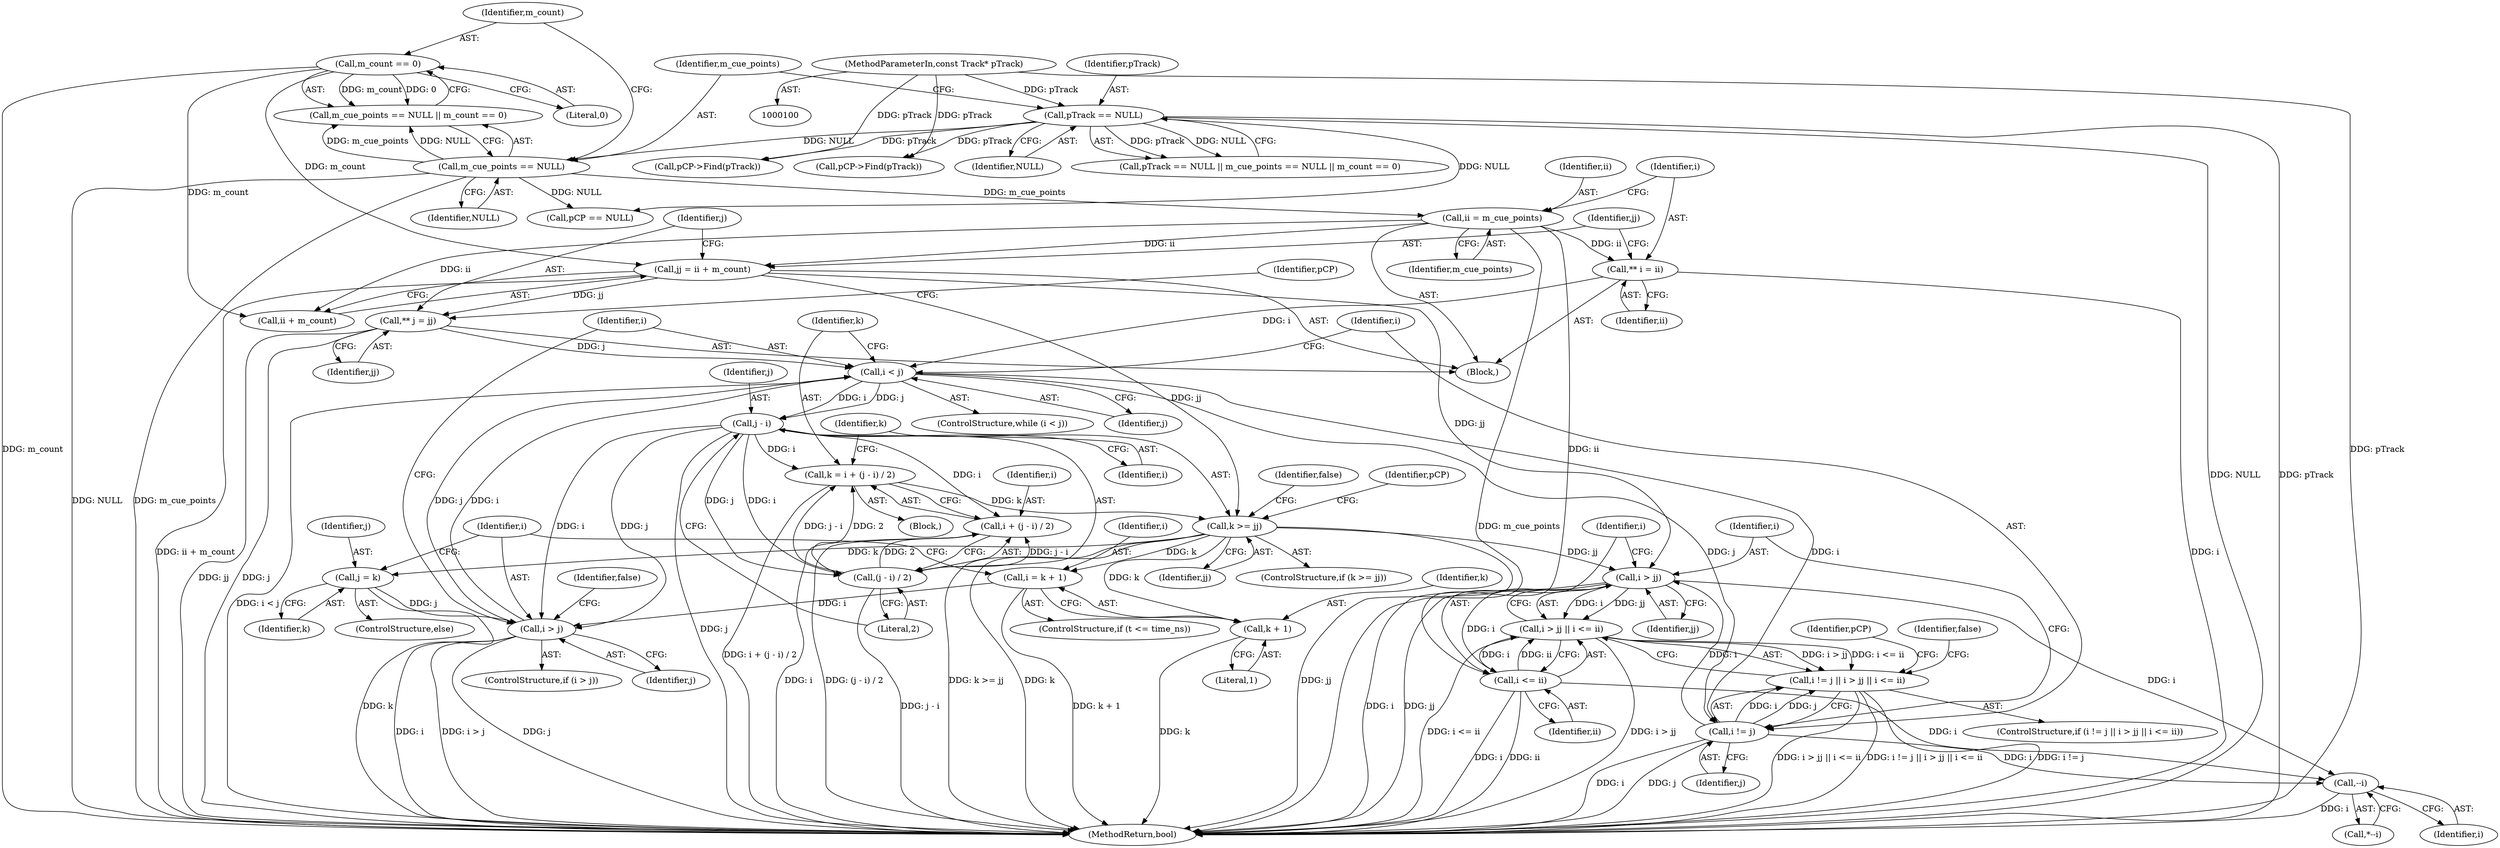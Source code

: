digraph "0_Android_cc274e2abe8b2a6698a5c47d8aa4bb45f1f9538d_9@pointer" {
"1000165" [label="(Call,i < j)"];
"1000213" [label="(Call,i > j)"];
"1000203" [label="(Call,i = k + 1)"];
"1000179" [label="(Call,k >= jj)"];
"1000169" [label="(Call,k = i + (j - i) / 2)"];
"1000174" [label="(Call,j - i)"];
"1000165" [label="(Call,i < j)"];
"1000128" [label="(Call,** i = ii)"];
"1000124" [label="(Call,ii = m_cue_points)"];
"1000116" [label="(Call,m_cue_points == NULL)"];
"1000112" [label="(Call,pTrack == NULL)"];
"1000102" [label="(MethodParameterIn,const Track* pTrack)"];
"1000137" [label="(Call,** j = jj)"];
"1000131" [label="(Call,jj = ii + m_count)"];
"1000119" [label="(Call,m_count == 0)"];
"1000173" [label="(Call,(j - i) / 2)"];
"1000209" [label="(Call,j = k)"];
"1000220" [label="(Call,i != j)"];
"1000219" [label="(Call,i != j || i > jj || i <= ii)"];
"1000224" [label="(Call,i > jj)"];
"1000223" [label="(Call,i > jj || i <= ii)"];
"1000227" [label="(Call,i <= ii)"];
"1000235" [label="(Call,--i)"];
"1000205" [label="(Call,k + 1)"];
"1000171" [label="(Call,i + (j - i) / 2)"];
"1000256" [label="(MethodReturn,bool)"];
"1000105" [label="(Block,)"];
"1000130" [label="(Identifier,ii)"];
"1000113" [label="(Identifier,pTrack)"];
"1000203" [label="(Call,i = k + 1)"];
"1000131" [label="(Call,jj = ii + m_count)"];
"1000145" [label="(Call,pCP == NULL)"];
"1000219" [label="(Call,i != j || i > jj || i <= ii)"];
"1000172" [label="(Identifier,i)"];
"1000185" [label="(Identifier,pCP)"];
"1000165" [label="(Call,i < j)"];
"1000209" [label="(Call,j = k)"];
"1000115" [label="(Call,m_cue_points == NULL || m_count == 0)"];
"1000183" [label="(Identifier,false)"];
"1000119" [label="(Call,m_count == 0)"];
"1000212" [label="(ControlStructure,if (i > j))"];
"1000224" [label="(Call,i > jj)"];
"1000235" [label="(Call,--i)"];
"1000222" [label="(Identifier,j)"];
"1000233" [label="(Identifier,pCP)"];
"1000236" [label="(Identifier,i)"];
"1000170" [label="(Identifier,k)"];
"1000137" [label="(Call,** j = jj)"];
"1000221" [label="(Identifier,i)"];
"1000234" [label="(Call,*--i)"];
"1000199" [label="(ControlStructure,if (t <= time_ns))"];
"1000175" [label="(Identifier,j)"];
"1000164" [label="(ControlStructure,while (i < j))"];
"1000206" [label="(Identifier,k)"];
"1000168" [label="(Block,)"];
"1000204" [label="(Identifier,i)"];
"1000250" [label="(Call,pCP->Find(pTrack))"];
"1000176" [label="(Identifier,i)"];
"1000218" [label="(ControlStructure,if (i != j || i > jj || i <= ii))"];
"1000124" [label="(Call,ii = m_cue_points)"];
"1000226" [label="(Identifier,jj)"];
"1000177" [label="(Literal,2)"];
"1000166" [label="(Identifier,i)"];
"1000114" [label="(Identifier,NULL)"];
"1000126" [label="(Identifier,m_cue_points)"];
"1000181" [label="(Identifier,jj)"];
"1000116" [label="(Call,m_cue_points == NULL)"];
"1000180" [label="(Identifier,k)"];
"1000167" [label="(Identifier,j)"];
"1000125" [label="(Identifier,ii)"];
"1000138" [label="(Identifier,j)"];
"1000214" [label="(Identifier,i)"];
"1000132" [label="(Identifier,jj)"];
"1000117" [label="(Identifier,m_cue_points)"];
"1000111" [label="(Call,pTrack == NULL || m_cue_points == NULL || m_count == 0)"];
"1000178" [label="(ControlStructure,if (k >= jj))"];
"1000174" [label="(Call,j - i)"];
"1000227" [label="(Call,i <= ii)"];
"1000220" [label="(Call,i != j)"];
"1000208" [label="(ControlStructure,else)"];
"1000128" [label="(Call,** i = ii)"];
"1000225" [label="(Identifier,i)"];
"1000223" [label="(Call,i > jj || i <= ii)"];
"1000229" [label="(Identifier,ii)"];
"1000158" [label="(Call,pCP->Find(pTrack))"];
"1000112" [label="(Call,pTrack == NULL)"];
"1000139" [label="(Identifier,jj)"];
"1000169" [label="(Call,k = i + (j - i) / 2)"];
"1000211" [label="(Identifier,k)"];
"1000171" [label="(Call,i + (j - i) / 2)"];
"1000231" [label="(Identifier,false)"];
"1000213" [label="(Call,i > j)"];
"1000120" [label="(Identifier,m_count)"];
"1000173" [label="(Call,(j - i) / 2)"];
"1000215" [label="(Identifier,j)"];
"1000207" [label="(Literal,1)"];
"1000179" [label="(Call,k >= jj)"];
"1000205" [label="(Call,k + 1)"];
"1000141" [label="(Identifier,pCP)"];
"1000129" [label="(Identifier,i)"];
"1000133" [label="(Call,ii + m_count)"];
"1000118" [label="(Identifier,NULL)"];
"1000121" [label="(Literal,0)"];
"1000102" [label="(MethodParameterIn,const Track* pTrack)"];
"1000210" [label="(Identifier,j)"];
"1000217" [label="(Identifier,false)"];
"1000228" [label="(Identifier,i)"];
"1000165" -> "1000164"  [label="AST: "];
"1000165" -> "1000167"  [label="CFG: "];
"1000166" -> "1000165"  [label="AST: "];
"1000167" -> "1000165"  [label="AST: "];
"1000170" -> "1000165"  [label="CFG: "];
"1000221" -> "1000165"  [label="CFG: "];
"1000165" -> "1000256"  [label="DDG: i < j"];
"1000213" -> "1000165"  [label="DDG: i"];
"1000213" -> "1000165"  [label="DDG: j"];
"1000128" -> "1000165"  [label="DDG: i"];
"1000137" -> "1000165"  [label="DDG: j"];
"1000165" -> "1000174"  [label="DDG: j"];
"1000165" -> "1000174"  [label="DDG: i"];
"1000165" -> "1000220"  [label="DDG: i"];
"1000165" -> "1000220"  [label="DDG: j"];
"1000213" -> "1000212"  [label="AST: "];
"1000213" -> "1000215"  [label="CFG: "];
"1000214" -> "1000213"  [label="AST: "];
"1000215" -> "1000213"  [label="AST: "];
"1000166" -> "1000213"  [label="CFG: "];
"1000217" -> "1000213"  [label="CFG: "];
"1000213" -> "1000256"  [label="DDG: i"];
"1000213" -> "1000256"  [label="DDG: i > j"];
"1000213" -> "1000256"  [label="DDG: j"];
"1000203" -> "1000213"  [label="DDG: i"];
"1000174" -> "1000213"  [label="DDG: i"];
"1000174" -> "1000213"  [label="DDG: j"];
"1000209" -> "1000213"  [label="DDG: j"];
"1000203" -> "1000199"  [label="AST: "];
"1000203" -> "1000205"  [label="CFG: "];
"1000204" -> "1000203"  [label="AST: "];
"1000205" -> "1000203"  [label="AST: "];
"1000214" -> "1000203"  [label="CFG: "];
"1000203" -> "1000256"  [label="DDG: k + 1"];
"1000179" -> "1000203"  [label="DDG: k"];
"1000179" -> "1000178"  [label="AST: "];
"1000179" -> "1000181"  [label="CFG: "];
"1000180" -> "1000179"  [label="AST: "];
"1000181" -> "1000179"  [label="AST: "];
"1000183" -> "1000179"  [label="CFG: "];
"1000185" -> "1000179"  [label="CFG: "];
"1000179" -> "1000256"  [label="DDG: jj"];
"1000179" -> "1000256"  [label="DDG: k >= jj"];
"1000179" -> "1000256"  [label="DDG: k"];
"1000169" -> "1000179"  [label="DDG: k"];
"1000131" -> "1000179"  [label="DDG: jj"];
"1000179" -> "1000205"  [label="DDG: k"];
"1000179" -> "1000209"  [label="DDG: k"];
"1000179" -> "1000224"  [label="DDG: jj"];
"1000169" -> "1000168"  [label="AST: "];
"1000169" -> "1000171"  [label="CFG: "];
"1000170" -> "1000169"  [label="AST: "];
"1000171" -> "1000169"  [label="AST: "];
"1000180" -> "1000169"  [label="CFG: "];
"1000169" -> "1000256"  [label="DDG: i + (j - i) / 2"];
"1000174" -> "1000169"  [label="DDG: i"];
"1000173" -> "1000169"  [label="DDG: j - i"];
"1000173" -> "1000169"  [label="DDG: 2"];
"1000174" -> "1000173"  [label="AST: "];
"1000174" -> "1000176"  [label="CFG: "];
"1000175" -> "1000174"  [label="AST: "];
"1000176" -> "1000174"  [label="AST: "];
"1000177" -> "1000174"  [label="CFG: "];
"1000174" -> "1000256"  [label="DDG: j"];
"1000174" -> "1000171"  [label="DDG: i"];
"1000174" -> "1000173"  [label="DDG: j"];
"1000174" -> "1000173"  [label="DDG: i"];
"1000128" -> "1000105"  [label="AST: "];
"1000128" -> "1000130"  [label="CFG: "];
"1000129" -> "1000128"  [label="AST: "];
"1000130" -> "1000128"  [label="AST: "];
"1000132" -> "1000128"  [label="CFG: "];
"1000128" -> "1000256"  [label="DDG: i"];
"1000124" -> "1000128"  [label="DDG: ii"];
"1000124" -> "1000105"  [label="AST: "];
"1000124" -> "1000126"  [label="CFG: "];
"1000125" -> "1000124"  [label="AST: "];
"1000126" -> "1000124"  [label="AST: "];
"1000129" -> "1000124"  [label="CFG: "];
"1000124" -> "1000256"  [label="DDG: m_cue_points"];
"1000116" -> "1000124"  [label="DDG: m_cue_points"];
"1000124" -> "1000131"  [label="DDG: ii"];
"1000124" -> "1000133"  [label="DDG: ii"];
"1000124" -> "1000227"  [label="DDG: ii"];
"1000116" -> "1000115"  [label="AST: "];
"1000116" -> "1000118"  [label="CFG: "];
"1000117" -> "1000116"  [label="AST: "];
"1000118" -> "1000116"  [label="AST: "];
"1000120" -> "1000116"  [label="CFG: "];
"1000115" -> "1000116"  [label="CFG: "];
"1000116" -> "1000256"  [label="DDG: NULL"];
"1000116" -> "1000256"  [label="DDG: m_cue_points"];
"1000116" -> "1000115"  [label="DDG: m_cue_points"];
"1000116" -> "1000115"  [label="DDG: NULL"];
"1000112" -> "1000116"  [label="DDG: NULL"];
"1000116" -> "1000145"  [label="DDG: NULL"];
"1000112" -> "1000111"  [label="AST: "];
"1000112" -> "1000114"  [label="CFG: "];
"1000113" -> "1000112"  [label="AST: "];
"1000114" -> "1000112"  [label="AST: "];
"1000117" -> "1000112"  [label="CFG: "];
"1000111" -> "1000112"  [label="CFG: "];
"1000112" -> "1000256"  [label="DDG: NULL"];
"1000112" -> "1000256"  [label="DDG: pTrack"];
"1000112" -> "1000111"  [label="DDG: pTrack"];
"1000112" -> "1000111"  [label="DDG: NULL"];
"1000102" -> "1000112"  [label="DDG: pTrack"];
"1000112" -> "1000145"  [label="DDG: NULL"];
"1000112" -> "1000158"  [label="DDG: pTrack"];
"1000112" -> "1000250"  [label="DDG: pTrack"];
"1000102" -> "1000100"  [label="AST: "];
"1000102" -> "1000256"  [label="DDG: pTrack"];
"1000102" -> "1000158"  [label="DDG: pTrack"];
"1000102" -> "1000250"  [label="DDG: pTrack"];
"1000137" -> "1000105"  [label="AST: "];
"1000137" -> "1000139"  [label="CFG: "];
"1000138" -> "1000137"  [label="AST: "];
"1000139" -> "1000137"  [label="AST: "];
"1000141" -> "1000137"  [label="CFG: "];
"1000137" -> "1000256"  [label="DDG: jj"];
"1000137" -> "1000256"  [label="DDG: j"];
"1000131" -> "1000137"  [label="DDG: jj"];
"1000131" -> "1000105"  [label="AST: "];
"1000131" -> "1000133"  [label="CFG: "];
"1000132" -> "1000131"  [label="AST: "];
"1000133" -> "1000131"  [label="AST: "];
"1000138" -> "1000131"  [label="CFG: "];
"1000131" -> "1000256"  [label="DDG: ii + m_count"];
"1000119" -> "1000131"  [label="DDG: m_count"];
"1000131" -> "1000224"  [label="DDG: jj"];
"1000119" -> "1000115"  [label="AST: "];
"1000119" -> "1000121"  [label="CFG: "];
"1000120" -> "1000119"  [label="AST: "];
"1000121" -> "1000119"  [label="AST: "];
"1000115" -> "1000119"  [label="CFG: "];
"1000119" -> "1000256"  [label="DDG: m_count"];
"1000119" -> "1000115"  [label="DDG: m_count"];
"1000119" -> "1000115"  [label="DDG: 0"];
"1000119" -> "1000133"  [label="DDG: m_count"];
"1000173" -> "1000171"  [label="AST: "];
"1000173" -> "1000177"  [label="CFG: "];
"1000177" -> "1000173"  [label="AST: "];
"1000171" -> "1000173"  [label="CFG: "];
"1000173" -> "1000256"  [label="DDG: j - i"];
"1000173" -> "1000171"  [label="DDG: j - i"];
"1000173" -> "1000171"  [label="DDG: 2"];
"1000209" -> "1000208"  [label="AST: "];
"1000209" -> "1000211"  [label="CFG: "];
"1000210" -> "1000209"  [label="AST: "];
"1000211" -> "1000209"  [label="AST: "];
"1000214" -> "1000209"  [label="CFG: "];
"1000209" -> "1000256"  [label="DDG: k"];
"1000220" -> "1000219"  [label="AST: "];
"1000220" -> "1000222"  [label="CFG: "];
"1000221" -> "1000220"  [label="AST: "];
"1000222" -> "1000220"  [label="AST: "];
"1000225" -> "1000220"  [label="CFG: "];
"1000219" -> "1000220"  [label="CFG: "];
"1000220" -> "1000256"  [label="DDG: j"];
"1000220" -> "1000256"  [label="DDG: i"];
"1000220" -> "1000219"  [label="DDG: i"];
"1000220" -> "1000219"  [label="DDG: j"];
"1000220" -> "1000224"  [label="DDG: i"];
"1000220" -> "1000235"  [label="DDG: i"];
"1000219" -> "1000218"  [label="AST: "];
"1000219" -> "1000223"  [label="CFG: "];
"1000223" -> "1000219"  [label="AST: "];
"1000231" -> "1000219"  [label="CFG: "];
"1000233" -> "1000219"  [label="CFG: "];
"1000219" -> "1000256"  [label="DDG: i > jj || i <= ii"];
"1000219" -> "1000256"  [label="DDG: i != j || i > jj || i <= ii"];
"1000219" -> "1000256"  [label="DDG: i != j"];
"1000223" -> "1000219"  [label="DDG: i > jj"];
"1000223" -> "1000219"  [label="DDG: i <= ii"];
"1000224" -> "1000223"  [label="AST: "];
"1000224" -> "1000226"  [label="CFG: "];
"1000225" -> "1000224"  [label="AST: "];
"1000226" -> "1000224"  [label="AST: "];
"1000228" -> "1000224"  [label="CFG: "];
"1000223" -> "1000224"  [label="CFG: "];
"1000224" -> "1000256"  [label="DDG: i"];
"1000224" -> "1000256"  [label="DDG: jj"];
"1000224" -> "1000223"  [label="DDG: i"];
"1000224" -> "1000223"  [label="DDG: jj"];
"1000224" -> "1000227"  [label="DDG: i"];
"1000224" -> "1000235"  [label="DDG: i"];
"1000223" -> "1000227"  [label="CFG: "];
"1000227" -> "1000223"  [label="AST: "];
"1000223" -> "1000256"  [label="DDG: i <= ii"];
"1000223" -> "1000256"  [label="DDG: i > jj"];
"1000227" -> "1000223"  [label="DDG: i"];
"1000227" -> "1000223"  [label="DDG: ii"];
"1000227" -> "1000229"  [label="CFG: "];
"1000228" -> "1000227"  [label="AST: "];
"1000229" -> "1000227"  [label="AST: "];
"1000227" -> "1000256"  [label="DDG: i"];
"1000227" -> "1000256"  [label="DDG: ii"];
"1000227" -> "1000235"  [label="DDG: i"];
"1000235" -> "1000234"  [label="AST: "];
"1000235" -> "1000236"  [label="CFG: "];
"1000236" -> "1000235"  [label="AST: "];
"1000234" -> "1000235"  [label="CFG: "];
"1000235" -> "1000256"  [label="DDG: i"];
"1000205" -> "1000207"  [label="CFG: "];
"1000206" -> "1000205"  [label="AST: "];
"1000207" -> "1000205"  [label="AST: "];
"1000205" -> "1000256"  [label="DDG: k"];
"1000172" -> "1000171"  [label="AST: "];
"1000171" -> "1000256"  [label="DDG: i"];
"1000171" -> "1000256"  [label="DDG: (j - i) / 2"];
}
